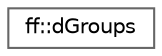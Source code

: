 digraph "类继承关系图"
{
 // LATEX_PDF_SIZE
  bgcolor="transparent";
  edge [fontname=Helvetica,fontsize=10,labelfontname=Helvetica,labelfontsize=10];
  node [fontname=Helvetica,fontsize=10,shape=box,height=0.2,width=0.4];
  rankdir="LR";
  Node0 [id="Node000000",label="ff::dGroups",height=0.2,width=0.4,color="grey40", fillcolor="white", style="filled",URL="$classff_1_1d_groups.html",tooltip=" "];
}
